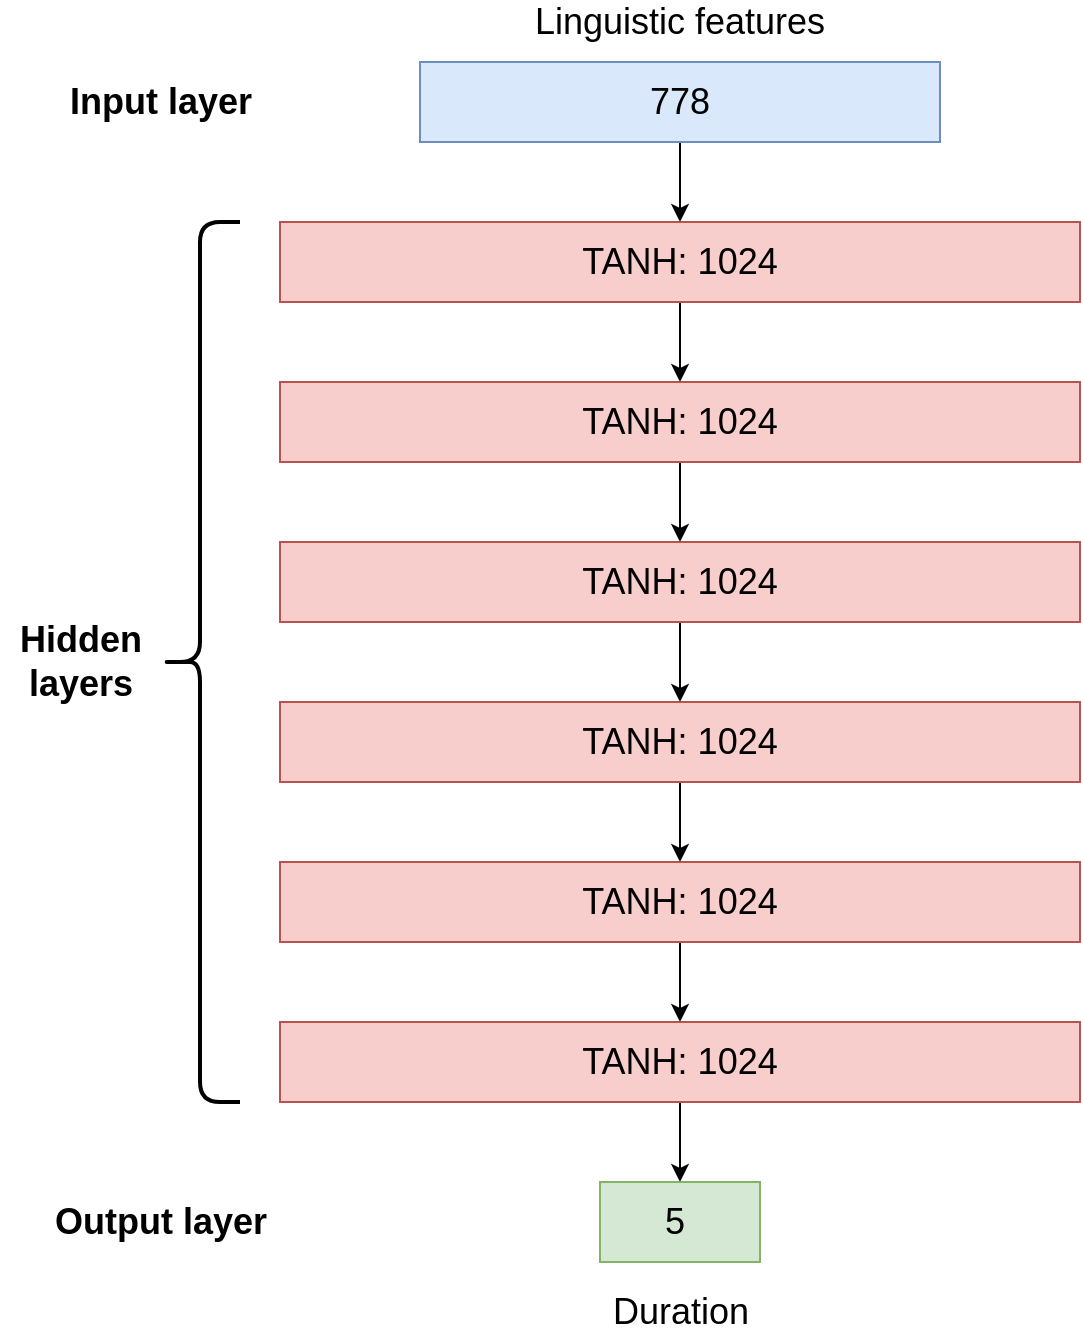 <mxfile version="13.2.6" type="device"><diagram id="QzpNQBHvDpEieXwQcq0y" name="Page-1"><mxGraphModel dx="1422" dy="752" grid="1" gridSize="10" guides="1" tooltips="1" connect="1" arrows="1" fold="1" page="0" pageScale="1" pageWidth="827" pageHeight="1169" math="0" shadow="0"><root><mxCell id="0"/><mxCell id="1" parent="0"/><mxCell id="b6U8Hvpz2uIPA_bdlNt--9" style="edgeStyle=orthogonalEdgeStyle;rounded=0;orthogonalLoop=1;jettySize=auto;html=1;exitX=0.5;exitY=1;exitDx=0;exitDy=0;fontSize=18;" edge="1" parent="1" source="b6U8Hvpz2uIPA_bdlNt--1" target="b6U8Hvpz2uIPA_bdlNt--3"><mxGeometry relative="1" as="geometry"/></mxCell><mxCell id="b6U8Hvpz2uIPA_bdlNt--1" value="778" style="rounded=0;whiteSpace=wrap;html=1;rotation=0;fillColor=#dae8fc;strokeColor=#6c8ebf;fontSize=18;" vertex="1" parent="1"><mxGeometry x="270" y="120" width="260" height="40" as="geometry"/></mxCell><mxCell id="b6U8Hvpz2uIPA_bdlNt--10" style="edgeStyle=orthogonalEdgeStyle;rounded=0;orthogonalLoop=1;jettySize=auto;html=1;exitX=0.5;exitY=1;exitDx=0;exitDy=0;fontSize=18;" edge="1" parent="1" source="b6U8Hvpz2uIPA_bdlNt--3" target="b6U8Hvpz2uIPA_bdlNt--4"><mxGeometry relative="1" as="geometry"/></mxCell><mxCell id="b6U8Hvpz2uIPA_bdlNt--3" value="TANH: 1024" style="rounded=0;whiteSpace=wrap;html=1;rotation=0;fillColor=#f8cecc;strokeColor=#b85450;fontSize=18;" vertex="1" parent="1"><mxGeometry x="200" y="200" width="400" height="40" as="geometry"/></mxCell><mxCell id="b6U8Hvpz2uIPA_bdlNt--11" style="edgeStyle=orthogonalEdgeStyle;rounded=0;orthogonalLoop=1;jettySize=auto;html=1;exitX=0.5;exitY=1;exitDx=0;exitDy=0;fontSize=18;" edge="1" parent="1" source="b6U8Hvpz2uIPA_bdlNt--4" target="b6U8Hvpz2uIPA_bdlNt--5"><mxGeometry relative="1" as="geometry"/></mxCell><mxCell id="b6U8Hvpz2uIPA_bdlNt--4" value="TANH: 1024" style="rounded=0;whiteSpace=wrap;html=1;rotation=0;fillColor=#f8cecc;strokeColor=#b85450;fontSize=18;" vertex="1" parent="1"><mxGeometry x="200" y="280" width="400" height="40" as="geometry"/></mxCell><mxCell id="b6U8Hvpz2uIPA_bdlNt--12" style="edgeStyle=orthogonalEdgeStyle;rounded=0;orthogonalLoop=1;jettySize=auto;html=1;exitX=0.5;exitY=1;exitDx=0;exitDy=0;fontSize=18;" edge="1" parent="1" source="b6U8Hvpz2uIPA_bdlNt--5" target="b6U8Hvpz2uIPA_bdlNt--6"><mxGeometry relative="1" as="geometry"/></mxCell><mxCell id="b6U8Hvpz2uIPA_bdlNt--5" value="TANH: 1024" style="rounded=0;whiteSpace=wrap;html=1;rotation=0;fillColor=#f8cecc;strokeColor=#b85450;fontSize=18;" vertex="1" parent="1"><mxGeometry x="200" y="360" width="400" height="40" as="geometry"/></mxCell><mxCell id="b6U8Hvpz2uIPA_bdlNt--13" style="edgeStyle=orthogonalEdgeStyle;rounded=0;orthogonalLoop=1;jettySize=auto;html=1;exitX=0.5;exitY=1;exitDx=0;exitDy=0;fontSize=18;" edge="1" parent="1" source="b6U8Hvpz2uIPA_bdlNt--6" target="b6U8Hvpz2uIPA_bdlNt--7"><mxGeometry relative="1" as="geometry"/></mxCell><mxCell id="b6U8Hvpz2uIPA_bdlNt--6" value="TANH: 1024" style="rounded=0;whiteSpace=wrap;html=1;rotation=0;fillColor=#f8cecc;strokeColor=#b85450;fontSize=18;" vertex="1" parent="1"><mxGeometry x="200" y="440" width="400" height="40" as="geometry"/></mxCell><mxCell id="b6U8Hvpz2uIPA_bdlNt--15" style="edgeStyle=orthogonalEdgeStyle;rounded=0;orthogonalLoop=1;jettySize=auto;html=1;exitX=0.5;exitY=1;exitDx=0;exitDy=0;fontSize=18;" edge="1" parent="1" source="b6U8Hvpz2uIPA_bdlNt--7" target="b6U8Hvpz2uIPA_bdlNt--8"><mxGeometry relative="1" as="geometry"/></mxCell><mxCell id="b6U8Hvpz2uIPA_bdlNt--7" value="TANH: 1024" style="rounded=0;whiteSpace=wrap;html=1;rotation=0;fillColor=#f8cecc;strokeColor=#b85450;fontSize=18;" vertex="1" parent="1"><mxGeometry x="200" y="520" width="400" height="40" as="geometry"/></mxCell><mxCell id="b6U8Hvpz2uIPA_bdlNt--19" style="edgeStyle=orthogonalEdgeStyle;rounded=0;orthogonalLoop=1;jettySize=auto;html=1;exitX=0.5;exitY=1;exitDx=0;exitDy=0;fontSize=18;" edge="1" parent="1" source="b6U8Hvpz2uIPA_bdlNt--8" target="b6U8Hvpz2uIPA_bdlNt--18"><mxGeometry relative="1" as="geometry"/></mxCell><mxCell id="b6U8Hvpz2uIPA_bdlNt--8" value="TANH: 1024" style="rounded=0;whiteSpace=wrap;html=1;rotation=0;fillColor=#f8cecc;strokeColor=#b85450;fontSize=18;" vertex="1" parent="1"><mxGeometry x="200" y="600" width="400" height="40" as="geometry"/></mxCell><mxCell id="b6U8Hvpz2uIPA_bdlNt--16" value="Linguistic features&lt;br&gt;" style="text;html=1;strokeColor=none;fillColor=none;align=center;verticalAlign=middle;whiteSpace=wrap;rounded=0;fontSize=18;" vertex="1" parent="1"><mxGeometry x="310" y="90" width="180" height="20" as="geometry"/></mxCell><mxCell id="b6U8Hvpz2uIPA_bdlNt--18" value="5&amp;nbsp;" style="rounded=0;whiteSpace=wrap;html=1;rotation=0;fillColor=#d5e8d4;strokeColor=#82b366;fontSize=18;" vertex="1" parent="1"><mxGeometry x="360" y="680" width="80" height="40" as="geometry"/></mxCell><mxCell id="b6U8Hvpz2uIPA_bdlNt--20" value="Duration" style="text;html=1;align=center;verticalAlign=middle;resizable=0;points=[];autosize=1;fontSize=18;" vertex="1" parent="1"><mxGeometry x="360" y="730" width="80" height="30" as="geometry"/></mxCell><mxCell id="b6U8Hvpz2uIPA_bdlNt--22" value="" style="shape=curlyBracket;whiteSpace=wrap;html=1;rounded=1;fontSize=18;strokeWidth=2;" vertex="1" parent="1"><mxGeometry x="140" y="200" width="40" height="440" as="geometry"/></mxCell><mxCell id="b6U8Hvpz2uIPA_bdlNt--23" value="Hidden&lt;br&gt;layers" style="text;html=1;align=center;verticalAlign=middle;resizable=0;points=[];autosize=1;fontSize=18;fontStyle=1" vertex="1" parent="1"><mxGeometry x="60" y="395" width="80" height="50" as="geometry"/></mxCell><mxCell id="b6U8Hvpz2uIPA_bdlNt--24" value="Input layer" style="text;html=1;align=center;verticalAlign=middle;resizable=0;points=[];autosize=1;fontSize=18;fontStyle=1" vertex="1" parent="1"><mxGeometry x="85" y="125" width="110" height="30" as="geometry"/></mxCell><mxCell id="b6U8Hvpz2uIPA_bdlNt--25" value="Output layer" style="text;html=1;align=center;verticalAlign=middle;resizable=0;points=[];autosize=1;fontSize=18;fontStyle=1" vertex="1" parent="1"><mxGeometry x="80" y="685" width="120" height="30" as="geometry"/></mxCell></root></mxGraphModel></diagram></mxfile>